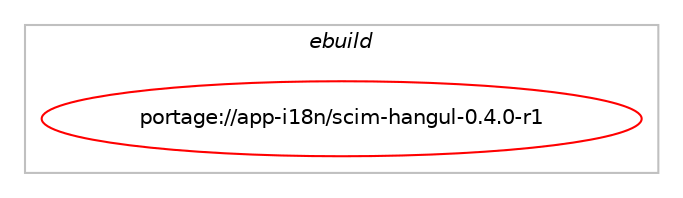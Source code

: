digraph prolog {

# *************
# Graph options
# *************

newrank=true;
concentrate=true;
compound=true;
graph [rankdir=LR,fontname=Helvetica,fontsize=10,ranksep=1.5];#, ranksep=2.5, nodesep=0.2];
edge  [arrowhead=vee];
node  [fontname=Helvetica,fontsize=10];

# **********
# The ebuild
# **********

subgraph cluster_leftcol {
color=gray;
label=<<i>ebuild</i>>;
id [label="portage://app-i18n/scim-hangul-0.4.0-r1", color=red, width=4, href="../app-i18n/scim-hangul-0.4.0-r1.svg"];
}

# ****************
# The dependencies
# ****************

subgraph cluster_midcol {
color=gray;
label=<<i>dependencies</i>>;
subgraph cluster_compile {
fillcolor="#eeeeee";
style=filled;
label=<<i>compile</i>>;
# *** BEGIN UNKNOWN DEPENDENCY TYPE (TODO) ***
# id -> equal(use_conditional_group(positive,nls,portage://app-i18n/scim-hangul-0.4.0-r1,[package_dependency(portage://app-i18n/scim-hangul-0.4.0-r1,install,no,virtual,libintl,none,[,,],[],[])]))
# *** END UNKNOWN DEPENDENCY TYPE (TODO) ***

# *** BEGIN UNKNOWN DEPENDENCY TYPE (TODO) ***
# id -> equal(package_dependency(portage://app-i18n/scim-hangul-0.4.0-r1,install,no,app-accessibility,at-spi2-core,none,[,,],[slot(2)],[]))
# *** END UNKNOWN DEPENDENCY TYPE (TODO) ***

# *** BEGIN UNKNOWN DEPENDENCY TYPE (TODO) ***
# id -> equal(package_dependency(portage://app-i18n/scim-hangul-0.4.0-r1,install,no,app-i18n,libhangul,greaterequal,[0.0.4,,,0.0.4],any_same_slot,[]))
# *** END UNKNOWN DEPENDENCY TYPE (TODO) ***

# *** BEGIN UNKNOWN DEPENDENCY TYPE (TODO) ***
# id -> equal(package_dependency(portage://app-i18n/scim-hangul-0.4.0-r1,install,no,app-i18n,scim,greaterequal,[0.99.8,,,0.99.8],[],[]))
# *** END UNKNOWN DEPENDENCY TYPE (TODO) ***

# *** BEGIN UNKNOWN DEPENDENCY TYPE (TODO) ***
# id -> equal(package_dependency(portage://app-i18n/scim-hangul-0.4.0-r1,install,no,dev-libs,glib,none,[,,],[slot(2)],[]))
# *** END UNKNOWN DEPENDENCY TYPE (TODO) ***

# *** BEGIN UNKNOWN DEPENDENCY TYPE (TODO) ***
# id -> equal(package_dependency(portage://app-i18n/scim-hangul-0.4.0-r1,install,no,media-libs,fontconfig,none,[,,],[],[]))
# *** END UNKNOWN DEPENDENCY TYPE (TODO) ***

# *** BEGIN UNKNOWN DEPENDENCY TYPE (TODO) ***
# id -> equal(package_dependency(portage://app-i18n/scim-hangul-0.4.0-r1,install,no,media-libs,freetype,none,[,,],[],[]))
# *** END UNKNOWN DEPENDENCY TYPE (TODO) ***

# *** BEGIN UNKNOWN DEPENDENCY TYPE (TODO) ***
# id -> equal(package_dependency(portage://app-i18n/scim-hangul-0.4.0-r1,install,no,media-libs,harfbuzz,none,[,,],any_same_slot,[]))
# *** END UNKNOWN DEPENDENCY TYPE (TODO) ***

# *** BEGIN UNKNOWN DEPENDENCY TYPE (TODO) ***
# id -> equal(package_dependency(portage://app-i18n/scim-hangul-0.4.0-r1,install,no,x11-libs,cairo,none,[,,],[],[]))
# *** END UNKNOWN DEPENDENCY TYPE (TODO) ***

# *** BEGIN UNKNOWN DEPENDENCY TYPE (TODO) ***
# id -> equal(package_dependency(portage://app-i18n/scim-hangul-0.4.0-r1,install,no,x11-libs,gdk-pixbuf,none,[,,],[slot(2)],[]))
# *** END UNKNOWN DEPENDENCY TYPE (TODO) ***

# *** BEGIN UNKNOWN DEPENDENCY TYPE (TODO) ***
# id -> equal(package_dependency(portage://app-i18n/scim-hangul-0.4.0-r1,install,no,x11-libs,gtk+,none,[,,],[slot(2)],[]))
# *** END UNKNOWN DEPENDENCY TYPE (TODO) ***

# *** BEGIN UNKNOWN DEPENDENCY TYPE (TODO) ***
# id -> equal(package_dependency(portage://app-i18n/scim-hangul-0.4.0-r1,install,no,x11-libs,pango,none,[,,],[],[]))
# *** END UNKNOWN DEPENDENCY TYPE (TODO) ***

}
subgraph cluster_compileandrun {
fillcolor="#eeeeee";
style=filled;
label=<<i>compile and run</i>>;
}
subgraph cluster_run {
fillcolor="#eeeeee";
style=filled;
label=<<i>run</i>>;
# *** BEGIN UNKNOWN DEPENDENCY TYPE (TODO) ***
# id -> equal(use_conditional_group(positive,nls,portage://app-i18n/scim-hangul-0.4.0-r1,[package_dependency(portage://app-i18n/scim-hangul-0.4.0-r1,run,no,virtual,libintl,none,[,,],[],[])]))
# *** END UNKNOWN DEPENDENCY TYPE (TODO) ***

# *** BEGIN UNKNOWN DEPENDENCY TYPE (TODO) ***
# id -> equal(package_dependency(portage://app-i18n/scim-hangul-0.4.0-r1,run,no,app-accessibility,at-spi2-core,none,[,,],[slot(2)],[]))
# *** END UNKNOWN DEPENDENCY TYPE (TODO) ***

# *** BEGIN UNKNOWN DEPENDENCY TYPE (TODO) ***
# id -> equal(package_dependency(portage://app-i18n/scim-hangul-0.4.0-r1,run,no,app-i18n,libhangul,greaterequal,[0.0.4,,,0.0.4],any_same_slot,[]))
# *** END UNKNOWN DEPENDENCY TYPE (TODO) ***

# *** BEGIN UNKNOWN DEPENDENCY TYPE (TODO) ***
# id -> equal(package_dependency(portage://app-i18n/scim-hangul-0.4.0-r1,run,no,app-i18n,scim,greaterequal,[0.99.8,,,0.99.8],[],[]))
# *** END UNKNOWN DEPENDENCY TYPE (TODO) ***

# *** BEGIN UNKNOWN DEPENDENCY TYPE (TODO) ***
# id -> equal(package_dependency(portage://app-i18n/scim-hangul-0.4.0-r1,run,no,dev-libs,glib,none,[,,],[slot(2)],[]))
# *** END UNKNOWN DEPENDENCY TYPE (TODO) ***

# *** BEGIN UNKNOWN DEPENDENCY TYPE (TODO) ***
# id -> equal(package_dependency(portage://app-i18n/scim-hangul-0.4.0-r1,run,no,media-libs,fontconfig,none,[,,],[],[]))
# *** END UNKNOWN DEPENDENCY TYPE (TODO) ***

# *** BEGIN UNKNOWN DEPENDENCY TYPE (TODO) ***
# id -> equal(package_dependency(portage://app-i18n/scim-hangul-0.4.0-r1,run,no,media-libs,freetype,none,[,,],[],[]))
# *** END UNKNOWN DEPENDENCY TYPE (TODO) ***

# *** BEGIN UNKNOWN DEPENDENCY TYPE (TODO) ***
# id -> equal(package_dependency(portage://app-i18n/scim-hangul-0.4.0-r1,run,no,media-libs,harfbuzz,none,[,,],any_same_slot,[]))
# *** END UNKNOWN DEPENDENCY TYPE (TODO) ***

# *** BEGIN UNKNOWN DEPENDENCY TYPE (TODO) ***
# id -> equal(package_dependency(portage://app-i18n/scim-hangul-0.4.0-r1,run,no,x11-libs,cairo,none,[,,],[],[]))
# *** END UNKNOWN DEPENDENCY TYPE (TODO) ***

# *** BEGIN UNKNOWN DEPENDENCY TYPE (TODO) ***
# id -> equal(package_dependency(portage://app-i18n/scim-hangul-0.4.0-r1,run,no,x11-libs,gdk-pixbuf,none,[,,],[slot(2)],[]))
# *** END UNKNOWN DEPENDENCY TYPE (TODO) ***

# *** BEGIN UNKNOWN DEPENDENCY TYPE (TODO) ***
# id -> equal(package_dependency(portage://app-i18n/scim-hangul-0.4.0-r1,run,no,x11-libs,gtk+,none,[,,],[slot(2)],[]))
# *** END UNKNOWN DEPENDENCY TYPE (TODO) ***

# *** BEGIN UNKNOWN DEPENDENCY TYPE (TODO) ***
# id -> equal(package_dependency(portage://app-i18n/scim-hangul-0.4.0-r1,run,no,x11-libs,pango,none,[,,],[],[]))
# *** END UNKNOWN DEPENDENCY TYPE (TODO) ***

}
}

# **************
# The candidates
# **************

subgraph cluster_choices {
rank=same;
color=gray;
label=<<i>candidates</i>>;

}

}
